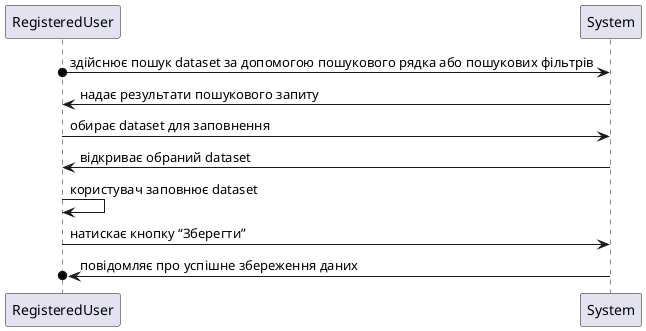 @startuml
RegisteredUser O-> System:здійснює пошук dataset за допомогою пошукового рядка або пошукових фільтрів
System->RegisteredUser:надає результати пошукового запиту
RegisteredUser -> System:обирає dataset для заповнення
System->RegisteredUser:відкриває обраний dataset
RegisteredUser->RegisteredUser:користувач заповнює dataset
RegisteredUser ->System:натискає кнопку “Зберегти”
System ->o RegisteredUser:повідомляє про успішне збереження даних

@enduml